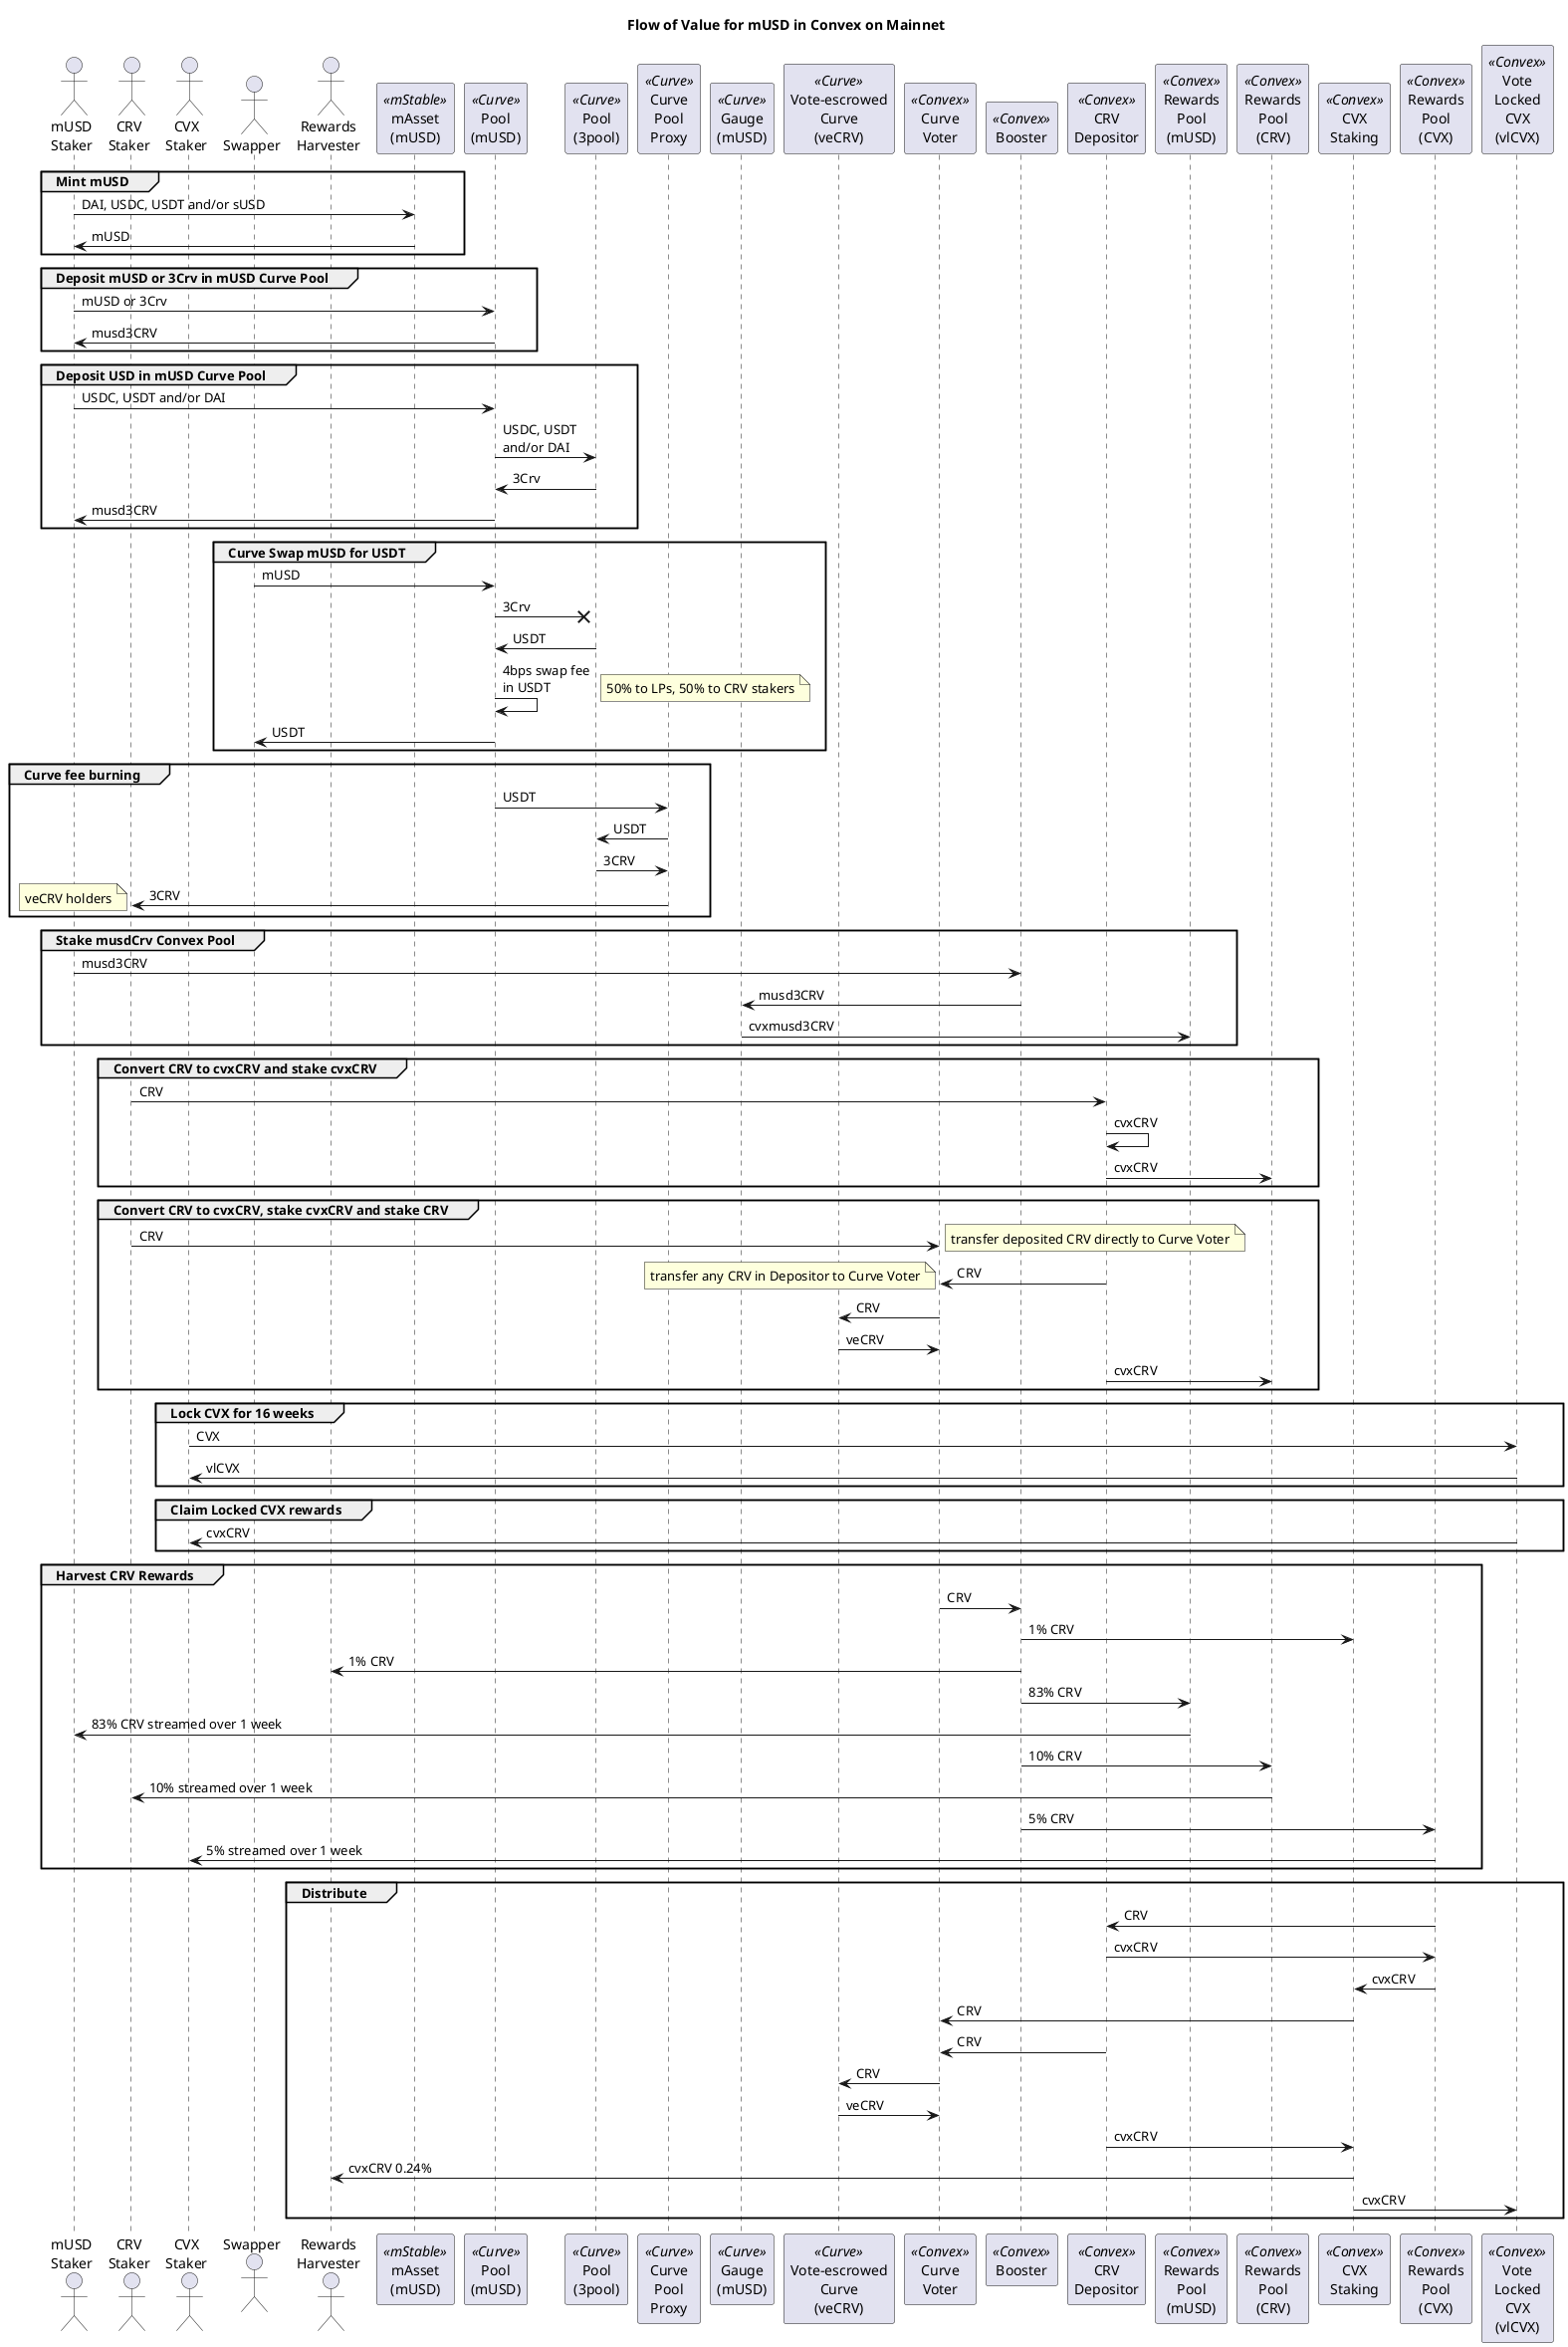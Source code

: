 @startuml

title "Flow of Value for mUSD in Convex on Mainnet"

actor "mUSD\nStaker" as lps
actor "CRV\nStaker" as crvs
actor "CVX\nStaker" as cvxs
actor "Swapper" as swapper
actor "Rewards\nHarvester" as h
participant "mAsset\n(mUSD)" as musd <<mStable>>
participant "Pool\n(mUSD)" as musdCrv <<Curve>>
participant "Pool\n(3pool)" as 3pool <<Curve>>
participant "Curve\nPool\nProxy" as cpp <<Curve>>
participant "Gauge\n(mUSD)" as musdCrvGauge <<Curve>>
participant "Vote-escrowed\nCurve\n(veCRV)" as veCRV <<Curve>>
participant "Curve\nVoter" as crvVoter <<Convex>>
participant "Booster" as boost <<Convex>>
participant "CRV\nDepositor" as crvDep <<Convex>>
participant "Rewards\nPool\n(mUSD)" as crp <<Convex>>
participant "Rewards\nPool\n(CRV)" as cvxcrvr <<Convex>>
participant "CVX\nStaking" as cvxsc <<Convex>>
participant "Rewards\nPool\n(CVX)" as cvxr <<Convex>>
participant "Vote\nLocked\nCVX\n(vlCVX)" as vlcvx <<Convex>>

group Mint mUSD
lps -> musd : DAI, USDC, USDT and/or sUSD
musd -> lps : mUSD
end

group Deposit mUSD or 3Crv in mUSD Curve Pool
lps -> musdCrv : mUSD or 3Crv
musdCrv -> lps : musd3CRV
end

group Deposit USD in mUSD Curve Pool
lps -> musdCrv : USDC, USDT and/or DAI
musdCrv -> 3pool : USDC, USDT\nand/or DAI
3pool -> musdCrv : 3Crv
musdCrv -> lps : musd3CRV
end

group Curve Swap mUSD for USDT
swapper -> musdCrv : mUSD
musdCrv ->x 3pool : 3Crv
3pool -> musdCrv : USDT
musdCrv -> musdCrv : 4bps swap fee\nin USDT
note right : 50% to LPs, 50% to CRV stakers
musdCrv -> swapper : USDT
end

group Curve fee burning
musdCrv -> cpp : USDT
cpp -> 3pool : USDT
3pool -> cpp : 3CRV
cpp -> crvs : 3CRV
note left : veCRV holders
end

group Stake musdCrv Convex Pool
lps -> boost : musd3CRV
boost -> musdCrvGauge : musd3CRV
musdCrvGauge -> crp : cvxmusd3CRV
end

group Convert CRV to cvxCRV and stake cvxCRV
crvs -> crvDep : CRV
crvDep -> crvDep : cvxCRV
crvDep -> cvxcrvr : cvxCRV
end

group Convert CRV to cvxCRV, stake cvxCRV and stake CRV
crvs -> crvVoter : CRV
note right : transfer deposited CRV directly to Curve Voter
crvDep -> crvVoter : CRV
note left : transfer any CRV in Depositor to Curve Voter
crvVoter -> veCRV : CRV
veCRV -> crvVoter : veCRV
crvDep -> cvxcrvr : cvxCRV
end

group Lock CVX for 16 weeks
cvxs -> vlcvx : CVX
vlcvx -> cvxs : vlCVX
end

group Claim Locked CVX rewards
vlcvx -> cvxs : cvxCRV
end

group Harvest CRV Rewards
crvVoter -> boost : CRV
boost -> cvxsc : 1% CRV
boost -> h : 1% CRV
boost -> crp : 83% CRV
crp -> lps : 83% CRV streamed over 1 week
boost -> cvxcrvr : 10% CRV
cvxcrvr -> crvs : 10% streamed over 1 week
boost -> cvxr : 5% CRV
cvxr -> cvxs : 5% streamed over 1 week
end

group Distribute
cvxr -> crvDep : CRV
crvDep -> cvxr : cvxCRV
cvxr -> cvxsc : cvxCRV

cvxsc -> crvVoter : CRV
crvDep -> crvVoter : CRV
crvVoter -> veCRV : CRV
veCRV -> crvVoter : veCRV
crvDep -> cvxsc : cvxCRV
cvxsc -> h : cvxCRV 0.24%
cvxsc -> vlcvx : cvxCRV
end

@enduml
